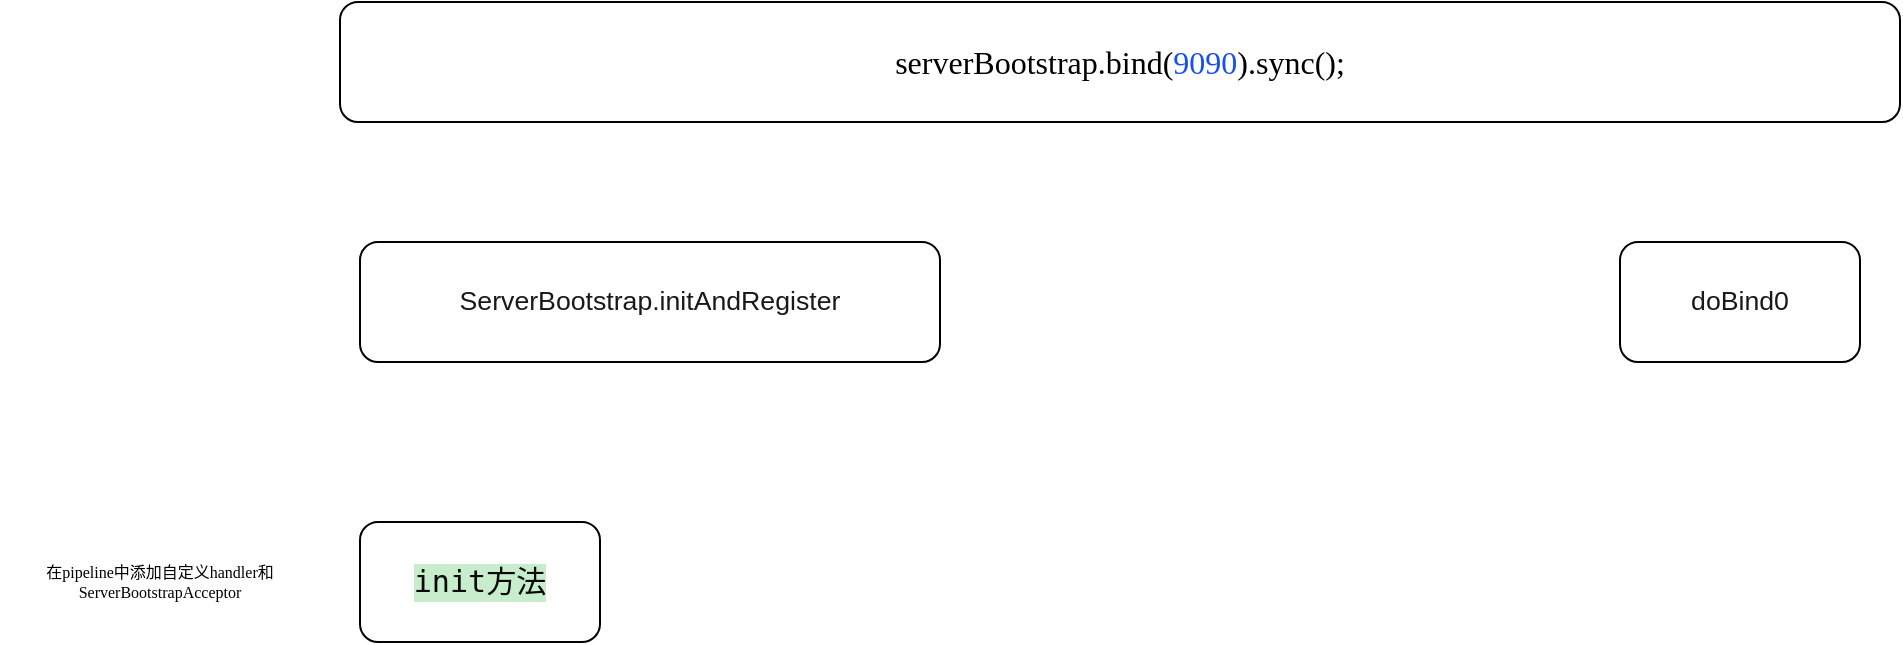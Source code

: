 <mxfile version="14.4.6" type="github">
  <diagram id="RVaA4yIAQ1JbRRIvG2Ix" name="Page-1">
    <mxGraphModel dx="1773" dy="614" grid="1" gridSize="10" guides="1" tooltips="1" connect="1" arrows="1" fold="1" page="1" pageScale="1" pageWidth="827" pageHeight="1169" math="0" shadow="0">
      <root>
        <mxCell id="0" />
        <mxCell id="1" parent="0" />
        <mxCell id="nUSIIqcSna3ShGaQ4jSA-1" value="&lt;p style=&quot;font-size: medium ; margin: 0px&quot;&gt;&lt;span style=&quot;font-family: &amp;#34;jetbrains mono,monospace&amp;#34; ; font-size: 12pt&quot;&gt; serverBootstrap.bind(&lt;/span&gt;&lt;span style=&quot;font-family: &amp;#34;jetbrains mono,monospace&amp;#34; ; font-size: 12pt ; color: rgb(23 , 80 , 235)&quot;&gt;9090&lt;/span&gt;&lt;span style=&quot;font-family: &amp;#34;jetbrains mono,monospace&amp;#34; ; font-size: 12pt&quot;&gt;).sync();&lt;/span&gt;&lt;/p&gt;" style="rounded=1;whiteSpace=wrap;html=1;" vertex="1" parent="1">
          <mxGeometry x="110" y="70" width="780" height="60" as="geometry" />
        </mxCell>
        <mxCell id="nUSIIqcSna3ShGaQ4jSA-2" value="&lt;p align=&quot;center&quot; style=&quot;font-size: medium ; margin: 0px ; line-height: 1px&quot;&gt;&lt;span style=&quot;font-size: 10pt ; color: rgb(25 , 25 , 25)&quot;&gt;ServerBootstrap.initAndRegister&lt;/span&gt;&lt;/p&gt;" style="rounded=1;whiteSpace=wrap;html=1;" vertex="1" parent="1">
          <mxGeometry x="120" y="190" width="290" height="60" as="geometry" />
        </mxCell>
        <mxCell id="nUSIIqcSna3ShGaQ4jSA-3" value="&lt;p align=&quot;center&quot; style=&quot;font-size: medium ; margin: 0px ; line-height: 1px&quot;&gt;&lt;span style=&quot;font-size: 10pt ; color: rgb(25 , 25 , 25)&quot;&gt;doBind0&lt;/span&gt;&lt;/p&gt;" style="rounded=1;whiteSpace=wrap;html=1;" vertex="1" parent="1">
          <mxGeometry x="750" y="190" width="120" height="60" as="geometry" />
        </mxCell>
        <mxCell id="nUSIIqcSna3ShGaQ4jSA-4" value="&lt;pre style=&quot;background-color: #c7edcc ; color: #080808 ; font-family: &amp;#34;jetbrains mono&amp;#34; , monospace ; font-size: 11.3pt&quot;&gt;init方法&lt;/pre&gt;" style="rounded=1;whiteSpace=wrap;html=1;" vertex="1" parent="1">
          <mxGeometry x="120" y="330" width="120" height="60" as="geometry" />
        </mxCell>
        <mxCell id="nUSIIqcSna3ShGaQ4jSA-7" value="&lt;p style=&quot;margin: 0px ; font-size: 8px&quot;&gt;&lt;span style=&quot;font-family: &amp;#34;arial&amp;#34; ; font-size: 8px&quot;&gt;在&lt;/span&gt;&lt;span style=&quot;font-family: &amp;#34;jetbrains mono,monospace&amp;#34; ; font-size: 8px&quot;&gt;pipeline中添加自定义handler和ServerBootstrapAcceptor&lt;/span&gt;&lt;/p&gt;" style="text;html=1;strokeColor=none;fillColor=none;align=center;verticalAlign=middle;whiteSpace=wrap;rounded=0;" vertex="1" parent="1">
          <mxGeometry x="-60" y="350" width="160" height="20" as="geometry" />
        </mxCell>
      </root>
    </mxGraphModel>
  </diagram>
</mxfile>
